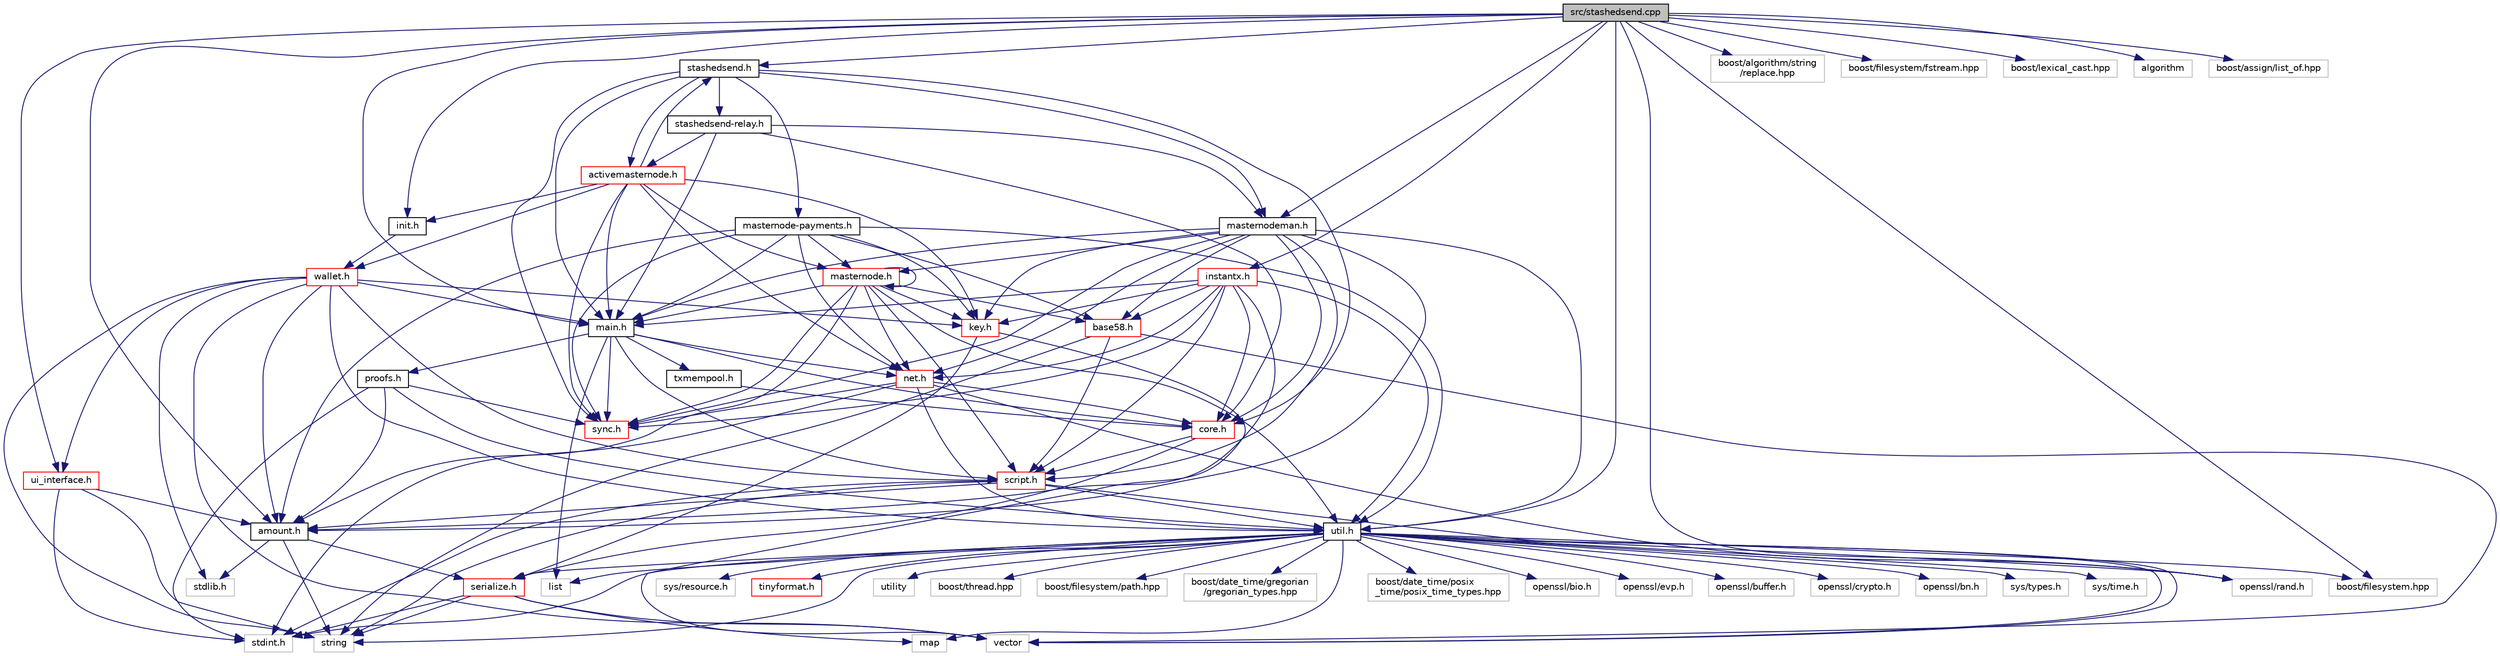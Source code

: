 digraph "src/stashedsend.cpp"
{
  edge [fontname="Helvetica",fontsize="10",labelfontname="Helvetica",labelfontsize="10"];
  node [fontname="Helvetica",fontsize="10",shape=record];
  Node0 [label="src/stashedsend.cpp",height=0.2,width=0.4,color="black", fillcolor="grey75", style="filled", fontcolor="black"];
  Node0 -> Node1 [color="midnightblue",fontsize="10",style="solid",fontname="Helvetica"];
  Node1 [label="stashedsend.h",height=0.2,width=0.4,color="black", fillcolor="white", style="filled",URL="$stashedsend_8h.html"];
  Node1 -> Node2 [color="midnightblue",fontsize="10",style="solid",fontname="Helvetica"];
  Node2 [label="core.h",height=0.2,width=0.4,color="red", fillcolor="white", style="filled",URL="$core_8h.html"];
  Node2 -> Node10 [color="midnightblue",fontsize="10",style="solid",fontname="Helvetica"];
  Node10 [label="serialize.h",height=0.2,width=0.4,color="red", fillcolor="white", style="filled",URL="$serialize_8h.html"];
  Node10 -> Node8 [color="midnightblue",fontsize="10",style="solid",fontname="Helvetica"];
  Node8 [label="string",height=0.2,width=0.4,color="grey75", fillcolor="white", style="filled"];
  Node10 -> Node9 [color="midnightblue",fontsize="10",style="solid",fontname="Helvetica"];
  Node9 [label="vector",height=0.2,width=0.4,color="grey75", fillcolor="white", style="filled"];
  Node10 -> Node11 [color="midnightblue",fontsize="10",style="solid",fontname="Helvetica"];
  Node11 [label="map",height=0.2,width=0.4,color="grey75", fillcolor="white", style="filled"];
  Node10 -> Node7 [color="midnightblue",fontsize="10",style="solid",fontname="Helvetica"];
  Node7 [label="stdint.h",height=0.2,width=0.4,color="grey75", fillcolor="white", style="filled"];
  Node2 -> Node26 [color="midnightblue",fontsize="10",style="solid",fontname="Helvetica"];
  Node26 [label="script.h",height=0.2,width=0.4,color="red", fillcolor="white", style="filled",URL="$script_8h.html"];
  Node26 -> Node8 [color="midnightblue",fontsize="10",style="solid",fontname="Helvetica"];
  Node26 -> Node9 [color="midnightblue",fontsize="10",style="solid",fontname="Helvetica"];
  Node26 -> Node7 [color="midnightblue",fontsize="10",style="solid",fontname="Helvetica"];
  Node26 -> Node43 [color="midnightblue",fontsize="10",style="solid",fontname="Helvetica"];
  Node43 [label="util.h",height=0.2,width=0.4,color="black", fillcolor="white", style="filled",URL="$util_8h.html"];
  Node43 -> Node44 [color="midnightblue",fontsize="10",style="solid",fontname="Helvetica"];
  Node44 [label="sys/types.h",height=0.2,width=0.4,color="grey75", fillcolor="white", style="filled"];
  Node43 -> Node45 [color="midnightblue",fontsize="10",style="solid",fontname="Helvetica"];
  Node45 [label="sys/time.h",height=0.2,width=0.4,color="grey75", fillcolor="white", style="filled"];
  Node43 -> Node46 [color="midnightblue",fontsize="10",style="solid",fontname="Helvetica"];
  Node46 [label="sys/resource.h",height=0.2,width=0.4,color="grey75", fillcolor="white", style="filled"];
  Node43 -> Node10 [color="midnightblue",fontsize="10",style="solid",fontname="Helvetica"];
  Node43 -> Node47 [color="midnightblue",fontsize="10",style="solid",fontname="Helvetica"];
  Node47 [label="tinyformat.h",height=0.2,width=0.4,color="red", fillcolor="white", style="filled",URL="$tinyformat_8h.html"];
  Node43 -> Node11 [color="midnightblue",fontsize="10",style="solid",fontname="Helvetica"];
  Node43 -> Node50 [color="midnightblue",fontsize="10",style="solid",fontname="Helvetica"];
  Node50 [label="list",height=0.2,width=0.4,color="grey75", fillcolor="white", style="filled"];
  Node43 -> Node51 [color="midnightblue",fontsize="10",style="solid",fontname="Helvetica"];
  Node51 [label="utility",height=0.2,width=0.4,color="grey75", fillcolor="white", style="filled"];
  Node43 -> Node9 [color="midnightblue",fontsize="10",style="solid",fontname="Helvetica"];
  Node43 -> Node8 [color="midnightblue",fontsize="10",style="solid",fontname="Helvetica"];
  Node43 -> Node52 [color="midnightblue",fontsize="10",style="solid",fontname="Helvetica"];
  Node52 [label="boost/thread.hpp",height=0.2,width=0.4,color="grey75", fillcolor="white", style="filled"];
  Node43 -> Node53 [color="midnightblue",fontsize="10",style="solid",fontname="Helvetica"];
  Node53 [label="boost/filesystem.hpp",height=0.2,width=0.4,color="grey75", fillcolor="white", style="filled"];
  Node43 -> Node54 [color="midnightblue",fontsize="10",style="solid",fontname="Helvetica"];
  Node54 [label="boost/filesystem/path.hpp",height=0.2,width=0.4,color="grey75", fillcolor="white", style="filled"];
  Node43 -> Node55 [color="midnightblue",fontsize="10",style="solid",fontname="Helvetica"];
  Node55 [label="boost/date_time/gregorian\l/gregorian_types.hpp",height=0.2,width=0.4,color="grey75", fillcolor="white", style="filled"];
  Node43 -> Node56 [color="midnightblue",fontsize="10",style="solid",fontname="Helvetica"];
  Node56 [label="boost/date_time/posix\l_time/posix_time_types.hpp",height=0.2,width=0.4,color="grey75", fillcolor="white", style="filled"];
  Node43 -> Node57 [color="midnightblue",fontsize="10",style="solid",fontname="Helvetica"];
  Node57 [label="openssl/bio.h",height=0.2,width=0.4,color="grey75", fillcolor="white", style="filled"];
  Node43 -> Node58 [color="midnightblue",fontsize="10",style="solid",fontname="Helvetica"];
  Node58 [label="openssl/evp.h",height=0.2,width=0.4,color="grey75", fillcolor="white", style="filled"];
  Node43 -> Node59 [color="midnightblue",fontsize="10",style="solid",fontname="Helvetica"];
  Node59 [label="openssl/buffer.h",height=0.2,width=0.4,color="grey75", fillcolor="white", style="filled"];
  Node43 -> Node60 [color="midnightblue",fontsize="10",style="solid",fontname="Helvetica"];
  Node60 [label="openssl/crypto.h",height=0.2,width=0.4,color="grey75", fillcolor="white", style="filled"];
  Node43 -> Node61 [color="midnightblue",fontsize="10",style="solid",fontname="Helvetica"];
  Node61 [label="openssl/rand.h",height=0.2,width=0.4,color="grey75", fillcolor="white", style="filled"];
  Node43 -> Node62 [color="midnightblue",fontsize="10",style="solid",fontname="Helvetica"];
  Node62 [label="openssl/bn.h",height=0.2,width=0.4,color="grey75", fillcolor="white", style="filled"];
  Node43 -> Node7 [color="midnightblue",fontsize="10",style="solid",fontname="Helvetica"];
  Node26 -> Node63 [color="midnightblue",fontsize="10",style="solid",fontname="Helvetica"];
  Node63 [label="amount.h",height=0.2,width=0.4,color="black", fillcolor="white", style="filled",URL="$amount_8h.html"];
  Node63 -> Node10 [color="midnightblue",fontsize="10",style="solid",fontname="Helvetica"];
  Node63 -> Node20 [color="midnightblue",fontsize="10",style="solid",fontname="Helvetica"];
  Node20 [label="stdlib.h",height=0.2,width=0.4,color="grey75", fillcolor="white", style="filled"];
  Node63 -> Node8 [color="midnightblue",fontsize="10",style="solid",fontname="Helvetica"];
  Node1 -> Node67 [color="midnightblue",fontsize="10",style="solid",fontname="Helvetica"];
  Node67 [label="main.h",height=0.2,width=0.4,color="black", fillcolor="white", style="filled",URL="$main_8h.html"];
  Node67 -> Node68 [color="midnightblue",fontsize="10",style="solid",fontname="Helvetica"];
  Node68 [label="proofs.h",height=0.2,width=0.4,color="black", fillcolor="white", style="filled",URL="$proofs_8h.html"];
  Node68 -> Node7 [color="midnightblue",fontsize="10",style="solid",fontname="Helvetica"];
  Node68 -> Node63 [color="midnightblue",fontsize="10",style="solid",fontname="Helvetica"];
  Node68 -> Node37 [color="midnightblue",fontsize="10",style="solid",fontname="Helvetica"];
  Node37 [label="sync.h",height=0.2,width=0.4,color="red", fillcolor="white", style="filled",URL="$sync_8h.html"];
  Node68 -> Node43 [color="midnightblue",fontsize="10",style="solid",fontname="Helvetica"];
  Node67 -> Node2 [color="midnightblue",fontsize="10",style="solid",fontname="Helvetica"];
  Node67 -> Node37 [color="midnightblue",fontsize="10",style="solid",fontname="Helvetica"];
  Node67 -> Node69 [color="midnightblue",fontsize="10",style="solid",fontname="Helvetica"];
  Node69 [label="txmempool.h",height=0.2,width=0.4,color="black", fillcolor="white", style="filled",URL="$txmempool_8h.html"];
  Node69 -> Node2 [color="midnightblue",fontsize="10",style="solid",fontname="Helvetica"];
  Node67 -> Node70 [color="midnightblue",fontsize="10",style="solid",fontname="Helvetica"];
  Node70 [label="net.h",height=0.2,width=0.4,color="red", fillcolor="white", style="filled",URL="$net_8h.html"];
  Node70 -> Node2 [color="midnightblue",fontsize="10",style="solid",fontname="Helvetica"];
  Node70 -> Node37 [color="midnightblue",fontsize="10",style="solid",fontname="Helvetica"];
  Node70 -> Node43 [color="midnightblue",fontsize="10",style="solid",fontname="Helvetica"];
  Node70 -> Node7 [color="midnightblue",fontsize="10",style="solid",fontname="Helvetica"];
  Node70 -> Node61 [color="midnightblue",fontsize="10",style="solid",fontname="Helvetica"];
  Node67 -> Node26 [color="midnightblue",fontsize="10",style="solid",fontname="Helvetica"];
  Node67 -> Node50 [color="midnightblue",fontsize="10",style="solid",fontname="Helvetica"];
  Node1 -> Node37 [color="midnightblue",fontsize="10",style="solid",fontname="Helvetica"];
  Node1 -> Node91 [color="midnightblue",fontsize="10",style="solid",fontname="Helvetica"];
  Node91 [label="activemasternode.h",height=0.2,width=0.4,color="red", fillcolor="white", style="filled",URL="$activemasternode_8h.html"];
  Node91 -> Node37 [color="midnightblue",fontsize="10",style="solid",fontname="Helvetica"];
  Node91 -> Node70 [color="midnightblue",fontsize="10",style="solid",fontname="Helvetica"];
  Node91 -> Node30 [color="midnightblue",fontsize="10",style="solid",fontname="Helvetica"];
  Node30 [label="key.h",height=0.2,width=0.4,color="red", fillcolor="white", style="filled",URL="$key_8h.html"];
  Node30 -> Node10 [color="midnightblue",fontsize="10",style="solid",fontname="Helvetica"];
  Node30 -> Node9 [color="midnightblue",fontsize="10",style="solid",fontname="Helvetica"];
  Node91 -> Node92 [color="midnightblue",fontsize="10",style="solid",fontname="Helvetica"];
  Node92 [label="masternode.h",height=0.2,width=0.4,color="red", fillcolor="white", style="filled",URL="$masternode_8h.html"];
  Node92 -> Node37 [color="midnightblue",fontsize="10",style="solid",fontname="Helvetica"];
  Node92 -> Node70 [color="midnightblue",fontsize="10",style="solid",fontname="Helvetica"];
  Node92 -> Node30 [color="midnightblue",fontsize="10",style="solid",fontname="Helvetica"];
  Node92 -> Node43 [color="midnightblue",fontsize="10",style="solid",fontname="Helvetica"];
  Node92 -> Node63 [color="midnightblue",fontsize="10",style="solid",fontname="Helvetica"];
  Node92 -> Node93 [color="midnightblue",fontsize="10",style="solid",fontname="Helvetica"];
  Node93 [label="base58.h",height=0.2,width=0.4,color="red", fillcolor="white", style="filled",URL="$base58_8h.html"];
  Node93 -> Node26 [color="midnightblue",fontsize="10",style="solid",fontname="Helvetica"];
  Node93 -> Node8 [color="midnightblue",fontsize="10",style="solid",fontname="Helvetica"];
  Node93 -> Node9 [color="midnightblue",fontsize="10",style="solid",fontname="Helvetica"];
  Node92 -> Node67 [color="midnightblue",fontsize="10",style="solid",fontname="Helvetica"];
  Node92 -> Node26 [color="midnightblue",fontsize="10",style="solid",fontname="Helvetica"];
  Node92 -> Node92 [color="midnightblue",fontsize="10",style="solid",fontname="Helvetica"];
  Node91 -> Node67 [color="midnightblue",fontsize="10",style="solid",fontname="Helvetica"];
  Node91 -> Node94 [color="midnightblue",fontsize="10",style="solid",fontname="Helvetica"];
  Node94 [label="init.h",height=0.2,width=0.4,color="black", fillcolor="white", style="filled",URL="$init_8h.html"];
  Node94 -> Node95 [color="midnightblue",fontsize="10",style="solid",fontname="Helvetica"];
  Node95 [label="wallet.h",height=0.2,width=0.4,color="red", fillcolor="white", style="filled",URL="$wallet_8h.html"];
  Node95 -> Node8 [color="midnightblue",fontsize="10",style="solid",fontname="Helvetica"];
  Node95 -> Node9 [color="midnightblue",fontsize="10",style="solid",fontname="Helvetica"];
  Node95 -> Node20 [color="midnightblue",fontsize="10",style="solid",fontname="Helvetica"];
  Node95 -> Node67 [color="midnightblue",fontsize="10",style="solid",fontname="Helvetica"];
  Node95 -> Node30 [color="midnightblue",fontsize="10",style="solid",fontname="Helvetica"];
  Node95 -> Node26 [color="midnightblue",fontsize="10",style="solid",fontname="Helvetica"];
  Node95 -> Node100 [color="midnightblue",fontsize="10",style="solid",fontname="Helvetica"];
  Node100 [label="ui_interface.h",height=0.2,width=0.4,color="red", fillcolor="white", style="filled",URL="$ui__interface_8h.html"];
  Node100 -> Node63 [color="midnightblue",fontsize="10",style="solid",fontname="Helvetica"];
  Node100 -> Node8 [color="midnightblue",fontsize="10",style="solid",fontname="Helvetica"];
  Node100 -> Node7 [color="midnightblue",fontsize="10",style="solid",fontname="Helvetica"];
  Node95 -> Node43 [color="midnightblue",fontsize="10",style="solid",fontname="Helvetica"];
  Node95 -> Node63 [color="midnightblue",fontsize="10",style="solid",fontname="Helvetica"];
  Node91 -> Node95 [color="midnightblue",fontsize="10",style="solid",fontname="Helvetica"];
  Node91 -> Node1 [color="midnightblue",fontsize="10",style="solid",fontname="Helvetica"];
  Node1 -> Node102 [color="midnightblue",fontsize="10",style="solid",fontname="Helvetica"];
  Node102 [label="masternodeman.h",height=0.2,width=0.4,color="black", fillcolor="white", style="filled",URL="$masternodeman_8h.html"];
  Node102 -> Node37 [color="midnightblue",fontsize="10",style="solid",fontname="Helvetica"];
  Node102 -> Node70 [color="midnightblue",fontsize="10",style="solid",fontname="Helvetica"];
  Node102 -> Node30 [color="midnightblue",fontsize="10",style="solid",fontname="Helvetica"];
  Node102 -> Node2 [color="midnightblue",fontsize="10",style="solid",fontname="Helvetica"];
  Node102 -> Node43 [color="midnightblue",fontsize="10",style="solid",fontname="Helvetica"];
  Node102 -> Node63 [color="midnightblue",fontsize="10",style="solid",fontname="Helvetica"];
  Node102 -> Node26 [color="midnightblue",fontsize="10",style="solid",fontname="Helvetica"];
  Node102 -> Node93 [color="midnightblue",fontsize="10",style="solid",fontname="Helvetica"];
  Node102 -> Node67 [color="midnightblue",fontsize="10",style="solid",fontname="Helvetica"];
  Node102 -> Node92 [color="midnightblue",fontsize="10",style="solid",fontname="Helvetica"];
  Node1 -> Node103 [color="midnightblue",fontsize="10",style="solid",fontname="Helvetica"];
  Node103 [label="masternode-payments.h",height=0.2,width=0.4,color="black", fillcolor="white", style="filled",URL="$masternode-payments_8h.html"];
  Node103 -> Node37 [color="midnightblue",fontsize="10",style="solid",fontname="Helvetica"];
  Node103 -> Node70 [color="midnightblue",fontsize="10",style="solid",fontname="Helvetica"];
  Node103 -> Node30 [color="midnightblue",fontsize="10",style="solid",fontname="Helvetica"];
  Node103 -> Node43 [color="midnightblue",fontsize="10",style="solid",fontname="Helvetica"];
  Node103 -> Node63 [color="midnightblue",fontsize="10",style="solid",fontname="Helvetica"];
  Node103 -> Node93 [color="midnightblue",fontsize="10",style="solid",fontname="Helvetica"];
  Node103 -> Node67 [color="midnightblue",fontsize="10",style="solid",fontname="Helvetica"];
  Node103 -> Node92 [color="midnightblue",fontsize="10",style="solid",fontname="Helvetica"];
  Node1 -> Node104 [color="midnightblue",fontsize="10",style="solid",fontname="Helvetica"];
  Node104 [label="stashedsend-relay.h",height=0.2,width=0.4,color="black", fillcolor="white", style="filled",URL="$stashedsend-relay_8h.html"];
  Node104 -> Node2 [color="midnightblue",fontsize="10",style="solid",fontname="Helvetica"];
  Node104 -> Node67 [color="midnightblue",fontsize="10",style="solid",fontname="Helvetica"];
  Node104 -> Node91 [color="midnightblue",fontsize="10",style="solid",fontname="Helvetica"];
  Node104 -> Node102 [color="midnightblue",fontsize="10",style="solid",fontname="Helvetica"];
  Node0 -> Node67 [color="midnightblue",fontsize="10",style="solid",fontname="Helvetica"];
  Node0 -> Node94 [color="midnightblue",fontsize="10",style="solid",fontname="Helvetica"];
  Node0 -> Node43 [color="midnightblue",fontsize="10",style="solid",fontname="Helvetica"];
  Node0 -> Node63 [color="midnightblue",fontsize="10",style="solid",fontname="Helvetica"];
  Node0 -> Node102 [color="midnightblue",fontsize="10",style="solid",fontname="Helvetica"];
  Node0 -> Node105 [color="midnightblue",fontsize="10",style="solid",fontname="Helvetica"];
  Node105 [label="instantx.h",height=0.2,width=0.4,color="red", fillcolor="white", style="filled",URL="$instantx_8h.html"];
  Node105 -> Node37 [color="midnightblue",fontsize="10",style="solid",fontname="Helvetica"];
  Node105 -> Node70 [color="midnightblue",fontsize="10",style="solid",fontname="Helvetica"];
  Node105 -> Node30 [color="midnightblue",fontsize="10",style="solid",fontname="Helvetica"];
  Node105 -> Node2 [color="midnightblue",fontsize="10",style="solid",fontname="Helvetica"];
  Node105 -> Node43 [color="midnightblue",fontsize="10",style="solid",fontname="Helvetica"];
  Node105 -> Node63 [color="midnightblue",fontsize="10",style="solid",fontname="Helvetica"];
  Node105 -> Node26 [color="midnightblue",fontsize="10",style="solid",fontname="Helvetica"];
  Node105 -> Node93 [color="midnightblue",fontsize="10",style="solid",fontname="Helvetica"];
  Node105 -> Node67 [color="midnightblue",fontsize="10",style="solid",fontname="Helvetica"];
  Node0 -> Node100 [color="midnightblue",fontsize="10",style="solid",fontname="Helvetica"];
  Node0 -> Node106 [color="midnightblue",fontsize="10",style="solid",fontname="Helvetica"];
  Node106 [label="boost/algorithm/string\l/replace.hpp",height=0.2,width=0.4,color="grey75", fillcolor="white", style="filled"];
  Node0 -> Node53 [color="midnightblue",fontsize="10",style="solid",fontname="Helvetica"];
  Node0 -> Node107 [color="midnightblue",fontsize="10",style="solid",fontname="Helvetica"];
  Node107 [label="boost/filesystem/fstream.hpp",height=0.2,width=0.4,color="grey75", fillcolor="white", style="filled"];
  Node0 -> Node108 [color="midnightblue",fontsize="10",style="solid",fontname="Helvetica"];
  Node108 [label="boost/lexical_cast.hpp",height=0.2,width=0.4,color="grey75", fillcolor="white", style="filled"];
  Node0 -> Node109 [color="midnightblue",fontsize="10",style="solid",fontname="Helvetica"];
  Node109 [label="algorithm",height=0.2,width=0.4,color="grey75", fillcolor="white", style="filled"];
  Node0 -> Node110 [color="midnightblue",fontsize="10",style="solid",fontname="Helvetica"];
  Node110 [label="boost/assign/list_of.hpp",height=0.2,width=0.4,color="grey75", fillcolor="white", style="filled"];
  Node0 -> Node61 [color="midnightblue",fontsize="10",style="solid",fontname="Helvetica"];
}
